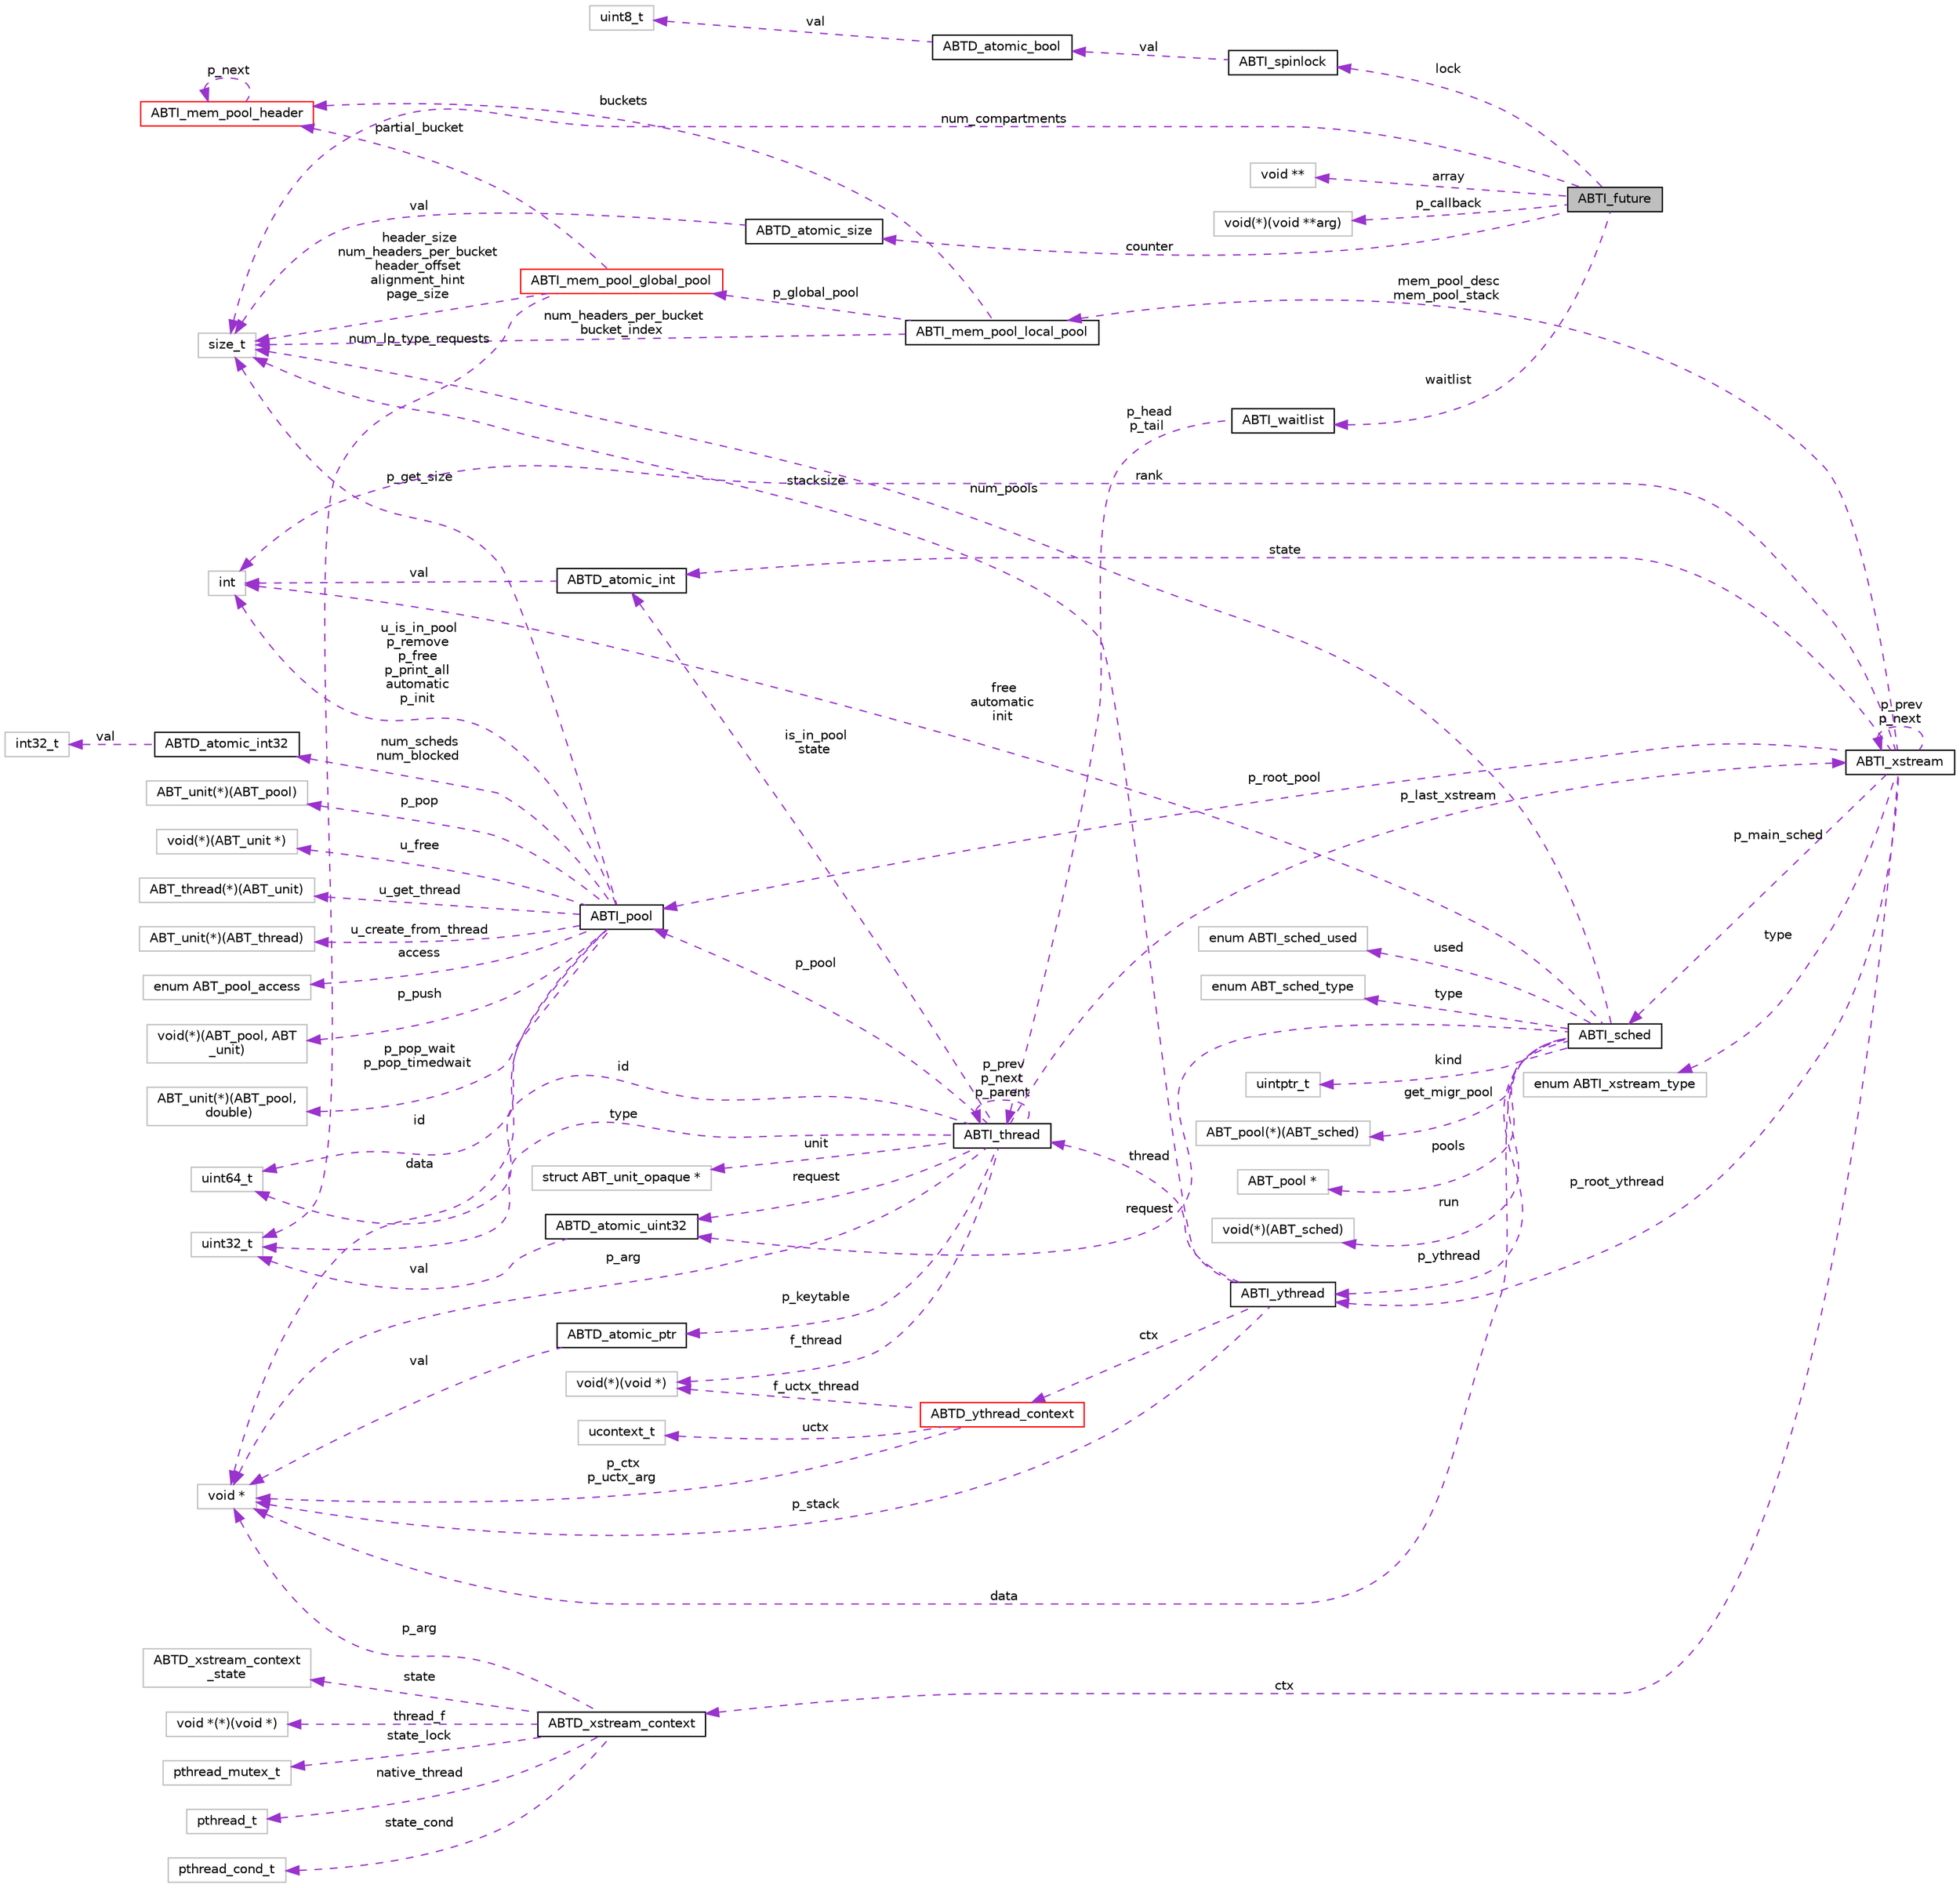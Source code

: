 digraph "ABTI_future"
{
 // LATEX_PDF_SIZE
  edge [fontname="Helvetica",fontsize="10",labelfontname="Helvetica",labelfontsize="10"];
  node [fontname="Helvetica",fontsize="10",shape=record];
  rankdir="LR";
  Node1 [label="ABTI_future",height=0.2,width=0.4,color="black", fillcolor="grey75", style="filled", fontcolor="black",tooltip=" "];
  Node2 -> Node1 [dir="back",color="darkorchid3",fontsize="10",style="dashed",label=" lock" ,fontname="Helvetica"];
  Node2 [label="ABTI_spinlock",height=0.2,width=0.4,color="black", fillcolor="white", style="filled",URL="$dc/d81/structABTI__spinlock.html",tooltip=" "];
  Node3 -> Node2 [dir="back",color="darkorchid3",fontsize="10",style="dashed",label=" val" ,fontname="Helvetica"];
  Node3 [label="ABTD_atomic_bool",height=0.2,width=0.4,color="black", fillcolor="white", style="filled",URL="$df/d2c/structABTD__atomic__bool.html",tooltip=" "];
  Node4 -> Node3 [dir="back",color="darkorchid3",fontsize="10",style="dashed",label=" val" ,fontname="Helvetica"];
  Node4 [label="uint8_t",height=0.2,width=0.4,color="grey75", fillcolor="white", style="filled",tooltip=" "];
  Node5 -> Node1 [dir="back",color="darkorchid3",fontsize="10",style="dashed",label=" array" ,fontname="Helvetica"];
  Node5 [label="void **",height=0.2,width=0.4,color="grey75", fillcolor="white", style="filled",tooltip=" "];
  Node6 -> Node1 [dir="back",color="darkorchid3",fontsize="10",style="dashed",label=" num_compartments" ,fontname="Helvetica"];
  Node6 [label="size_t",height=0.2,width=0.4,color="grey75", fillcolor="white", style="filled",tooltip=" "];
  Node7 -> Node1 [dir="back",color="darkorchid3",fontsize="10",style="dashed",label=" counter" ,fontname="Helvetica"];
  Node7 [label="ABTD_atomic_size",height=0.2,width=0.4,color="black", fillcolor="white", style="filled",URL="$d7/d5b/structABTD__atomic__size.html",tooltip=" "];
  Node6 -> Node7 [dir="back",color="darkorchid3",fontsize="10",style="dashed",label=" val" ,fontname="Helvetica"];
  Node8 -> Node1 [dir="back",color="darkorchid3",fontsize="10",style="dashed",label=" p_callback" ,fontname="Helvetica"];
  Node8 [label="void(*)(void **arg)",height=0.2,width=0.4,color="grey75", fillcolor="white", style="filled",tooltip=" "];
  Node9 -> Node1 [dir="back",color="darkorchid3",fontsize="10",style="dashed",label=" waitlist" ,fontname="Helvetica"];
  Node9 [label="ABTI_waitlist",height=0.2,width=0.4,color="black", fillcolor="white", style="filled",URL="$dd/d00/structABTI__waitlist.html",tooltip=" "];
  Node10 -> Node9 [dir="back",color="darkorchid3",fontsize="10",style="dashed",label=" p_head\np_tail" ,fontname="Helvetica"];
  Node10 [label="ABTI_thread",height=0.2,width=0.4,color="black", fillcolor="white", style="filled",URL="$d3/d55/structABTI__thread.html",tooltip=" "];
  Node11 -> Node10 [dir="back",color="darkorchid3",fontsize="10",style="dashed",label=" f_thread" ,fontname="Helvetica"];
  Node11 [label="void(*)(void *)",height=0.2,width=0.4,color="grey75", fillcolor="white", style="filled",tooltip=" "];
  Node12 -> Node10 [dir="back",color="darkorchid3",fontsize="10",style="dashed",label=" id" ,fontname="Helvetica"];
  Node12 [label="uint64_t",height=0.2,width=0.4,color="grey75", fillcolor="white", style="filled",tooltip=" "];
  Node10 -> Node10 [dir="back",color="darkorchid3",fontsize="10",style="dashed",label=" p_prev\np_next\np_parent" ,fontname="Helvetica"];
  Node13 -> Node10 [dir="back",color="darkorchid3",fontsize="10",style="dashed",label=" p_pool" ,fontname="Helvetica"];
  Node13 [label="ABTI_pool",height=0.2,width=0.4,color="black", fillcolor="white", style="filled",URL="$df/d65/structABTI__pool.html",tooltip=" "];
  Node14 -> Node13 [dir="back",color="darkorchid3",fontsize="10",style="dashed",label=" u_free" ,fontname="Helvetica"];
  Node14 [label="void(*)(ABT_unit *)",height=0.2,width=0.4,color="grey75", fillcolor="white", style="filled",tooltip=" "];
  Node15 -> Node13 [dir="back",color="darkorchid3",fontsize="10",style="dashed",label=" u_get_thread" ,fontname="Helvetica"];
  Node15 [label="ABT_thread(*)(ABT_unit)",height=0.2,width=0.4,color="grey75", fillcolor="white", style="filled",tooltip=" "];
  Node16 -> Node13 [dir="back",color="darkorchid3",fontsize="10",style="dashed",label=" u_create_from_thread" ,fontname="Helvetica"];
  Node16 [label="ABT_unit(*)(ABT_thread)",height=0.2,width=0.4,color="grey75", fillcolor="white", style="filled",tooltip=" "];
  Node12 -> Node13 [dir="back",color="darkorchid3",fontsize="10",style="dashed",label=" id" ,fontname="Helvetica"];
  Node17 -> Node13 [dir="back",color="darkorchid3",fontsize="10",style="dashed",label=" access" ,fontname="Helvetica"];
  Node17 [label="enum ABT_pool_access",height=0.2,width=0.4,color="grey75", fillcolor="white", style="filled",tooltip=" "];
  Node18 -> Node13 [dir="back",color="darkorchid3",fontsize="10",style="dashed",label=" p_push" ,fontname="Helvetica"];
  Node18 [label="void(*)(ABT_pool, ABT\l_unit)",height=0.2,width=0.4,color="grey75", fillcolor="white", style="filled",tooltip=" "];
  Node6 -> Node13 [dir="back",color="darkorchid3",fontsize="10",style="dashed",label=" p_get_size" ,fontname="Helvetica"];
  Node19 -> Node13 [dir="back",color="darkorchid3",fontsize="10",style="dashed",label=" p_pop_wait\np_pop_timedwait" ,fontname="Helvetica"];
  Node19 [label="ABT_unit(*)(ABT_pool,\l double)",height=0.2,width=0.4,color="grey75", fillcolor="white", style="filled",tooltip=" "];
  Node20 -> Node13 [dir="back",color="darkorchid3",fontsize="10",style="dashed",label=" u_is_in_pool\np_remove\np_free\np_print_all\nautomatic\np_init" ,fontname="Helvetica"];
  Node20 [label="int",height=0.2,width=0.4,color="grey75", fillcolor="white", style="filled",tooltip=" "];
  Node21 -> Node13 [dir="back",color="darkorchid3",fontsize="10",style="dashed",label=" num_scheds\nnum_blocked" ,fontname="Helvetica"];
  Node21 [label="ABTD_atomic_int32",height=0.2,width=0.4,color="black", fillcolor="white", style="filled",URL="$db/d9a/structABTD__atomic__int32.html",tooltip=" "];
  Node22 -> Node21 [dir="back",color="darkorchid3",fontsize="10",style="dashed",label=" val" ,fontname="Helvetica"];
  Node22 [label="int32_t",height=0.2,width=0.4,color="grey75", fillcolor="white", style="filled",tooltip=" "];
  Node23 -> Node13 [dir="back",color="darkorchid3",fontsize="10",style="dashed",label=" p_pop" ,fontname="Helvetica"];
  Node23 [label="ABT_unit(*)(ABT_pool)",height=0.2,width=0.4,color="grey75", fillcolor="white", style="filled",tooltip=" "];
  Node24 -> Node13 [dir="back",color="darkorchid3",fontsize="10",style="dashed",label=" data" ,fontname="Helvetica"];
  Node24 [label="void *",height=0.2,width=0.4,color="grey75", fillcolor="white", style="filled",tooltip=" "];
  Node25 -> Node10 [dir="back",color="darkorchid3",fontsize="10",style="dashed",label=" p_last_xstream" ,fontname="Helvetica"];
  Node25 [label="ABTI_xstream",height=0.2,width=0.4,color="black", fillcolor="white", style="filled",URL="$dc/d3f/structABTI__xstream.html",tooltip=" "];
  Node26 -> Node25 [dir="back",color="darkorchid3",fontsize="10",style="dashed",label=" ctx" ,fontname="Helvetica"];
  Node26 [label="ABTD_xstream_context",height=0.2,width=0.4,color="black", fillcolor="white", style="filled",URL="$df/dec/structABTD__xstream__context.html",tooltip=" "];
  Node27 -> Node26 [dir="back",color="darkorchid3",fontsize="10",style="dashed",label=" state" ,fontname="Helvetica"];
  Node27 [label="ABTD_xstream_context\l_state",height=0.2,width=0.4,color="grey75", fillcolor="white", style="filled",tooltip=" "];
  Node28 -> Node26 [dir="back",color="darkorchid3",fontsize="10",style="dashed",label=" thread_f" ,fontname="Helvetica"];
  Node28 [label="void *(*)(void *)",height=0.2,width=0.4,color="grey75", fillcolor="white", style="filled",tooltip=" "];
  Node29 -> Node26 [dir="back",color="darkorchid3",fontsize="10",style="dashed",label=" state_lock" ,fontname="Helvetica"];
  Node29 [label="pthread_mutex_t",height=0.2,width=0.4,color="grey75", fillcolor="white", style="filled",tooltip=" "];
  Node30 -> Node26 [dir="back",color="darkorchid3",fontsize="10",style="dashed",label=" native_thread" ,fontname="Helvetica"];
  Node30 [label="pthread_t",height=0.2,width=0.4,color="grey75", fillcolor="white", style="filled",tooltip=" "];
  Node31 -> Node26 [dir="back",color="darkorchid3",fontsize="10",style="dashed",label=" state_cond" ,fontname="Helvetica"];
  Node31 [label="pthread_cond_t",height=0.2,width=0.4,color="grey75", fillcolor="white", style="filled",tooltip=" "];
  Node24 -> Node26 [dir="back",color="darkorchid3",fontsize="10",style="dashed",label=" p_arg" ,fontname="Helvetica"];
  Node32 -> Node25 [dir="back",color="darkorchid3",fontsize="10",style="dashed",label=" p_main_sched" ,fontname="Helvetica"];
  Node32 [label="ABTI_sched",height=0.2,width=0.4,color="black", fillcolor="white", style="filled",URL="$d0/dd5/structABTI__sched.html",tooltip=" "];
  Node33 -> Node32 [dir="back",color="darkorchid3",fontsize="10",style="dashed",label=" get_migr_pool" ,fontname="Helvetica"];
  Node33 [label="ABT_pool(*)(ABT_sched)",height=0.2,width=0.4,color="grey75", fillcolor="white", style="filled",tooltip=" "];
  Node34 -> Node32 [dir="back",color="darkorchid3",fontsize="10",style="dashed",label=" p_ythread" ,fontname="Helvetica"];
  Node34 [label="ABTI_ythread",height=0.2,width=0.4,color="black", fillcolor="white", style="filled",URL="$d5/d5f/structABTI__ythread.html",tooltip=" "];
  Node10 -> Node34 [dir="back",color="darkorchid3",fontsize="10",style="dashed",label=" thread" ,fontname="Helvetica"];
  Node6 -> Node34 [dir="back",color="darkorchid3",fontsize="10",style="dashed",label=" stacksize" ,fontname="Helvetica"];
  Node35 -> Node34 [dir="back",color="darkorchid3",fontsize="10",style="dashed",label=" ctx" ,fontname="Helvetica"];
  Node35 [label="ABTD_ythread_context",height=0.2,width=0.4,color="red", fillcolor="white", style="filled",URL="$d8/df3/structABTD__ythread__context.html",tooltip=" "];
  Node11 -> Node35 [dir="back",color="darkorchid3",fontsize="10",style="dashed",label=" f_uctx_thread" ,fontname="Helvetica"];
  Node36 -> Node35 [dir="back",color="darkorchid3",fontsize="10",style="dashed",label=" uctx" ,fontname="Helvetica"];
  Node36 [label="ucontext_t",height=0.2,width=0.4,color="grey75", fillcolor="white", style="filled",tooltip=" "];
  Node24 -> Node35 [dir="back",color="darkorchid3",fontsize="10",style="dashed",label=" p_ctx\np_uctx_arg" ,fontname="Helvetica"];
  Node24 -> Node34 [dir="back",color="darkorchid3",fontsize="10",style="dashed",label=" p_stack" ,fontname="Helvetica"];
  Node6 -> Node32 [dir="back",color="darkorchid3",fontsize="10",style="dashed",label=" num_pools" ,fontname="Helvetica"];
  Node20 -> Node32 [dir="back",color="darkorchid3",fontsize="10",style="dashed",label=" free\nautomatic\ninit" ,fontname="Helvetica"];
  Node39 -> Node32 [dir="back",color="darkorchid3",fontsize="10",style="dashed",label=" run" ,fontname="Helvetica"];
  Node39 [label="void(*)(ABT_sched)",height=0.2,width=0.4,color="grey75", fillcolor="white", style="filled",tooltip=" "];
  Node40 -> Node32 [dir="back",color="darkorchid3",fontsize="10",style="dashed",label=" pools" ,fontname="Helvetica"];
  Node40 [label="ABT_pool *",height=0.2,width=0.4,color="grey75", fillcolor="white", style="filled",tooltip=" "];
  Node41 -> Node32 [dir="back",color="darkorchid3",fontsize="10",style="dashed",label=" request" ,fontname="Helvetica"];
  Node41 [label="ABTD_atomic_uint32",height=0.2,width=0.4,color="black", fillcolor="white", style="filled",URL="$db/df7/structABTD__atomic__uint32.html",tooltip=" "];
  Node42 -> Node41 [dir="back",color="darkorchid3",fontsize="10",style="dashed",label=" val" ,fontname="Helvetica"];
  Node42 [label="uint32_t",height=0.2,width=0.4,color="grey75", fillcolor="white", style="filled",tooltip=" "];
  Node43 -> Node32 [dir="back",color="darkorchid3",fontsize="10",style="dashed",label=" used" ,fontname="Helvetica"];
  Node43 [label="enum ABTI_sched_used",height=0.2,width=0.4,color="grey75", fillcolor="white", style="filled",tooltip=" "];
  Node24 -> Node32 [dir="back",color="darkorchid3",fontsize="10",style="dashed",label=" data" ,fontname="Helvetica"];
  Node44 -> Node32 [dir="back",color="darkorchid3",fontsize="10",style="dashed",label=" type" ,fontname="Helvetica"];
  Node44 [label="enum ABT_sched_type",height=0.2,width=0.4,color="grey75", fillcolor="white", style="filled",tooltip=" "];
  Node45 -> Node32 [dir="back",color="darkorchid3",fontsize="10",style="dashed",label=" kind" ,fontname="Helvetica"];
  Node45 [label="uintptr_t",height=0.2,width=0.4,color="grey75", fillcolor="white", style="filled",tooltip=" "];
  Node34 -> Node25 [dir="back",color="darkorchid3",fontsize="10",style="dashed",label=" p_root_ythread" ,fontname="Helvetica"];
  Node13 -> Node25 [dir="back",color="darkorchid3",fontsize="10",style="dashed",label=" p_root_pool" ,fontname="Helvetica"];
  Node46 -> Node25 [dir="back",color="darkorchid3",fontsize="10",style="dashed",label=" type" ,fontname="Helvetica"];
  Node46 [label="enum ABTI_xstream_type",height=0.2,width=0.4,color="grey75", fillcolor="white", style="filled",tooltip=" "];
  Node25 -> Node25 [dir="back",color="darkorchid3",fontsize="10",style="dashed",label=" p_prev\np_next" ,fontname="Helvetica"];
  Node47 -> Node25 [dir="back",color="darkorchid3",fontsize="10",style="dashed",label=" state" ,fontname="Helvetica"];
  Node47 [label="ABTD_atomic_int",height=0.2,width=0.4,color="black", fillcolor="white", style="filled",URL="$d5/df5/structABTD__atomic__int.html",tooltip=" "];
  Node20 -> Node47 [dir="back",color="darkorchid3",fontsize="10",style="dashed",label=" val" ,fontname="Helvetica"];
  Node20 -> Node25 [dir="back",color="darkorchid3",fontsize="10",style="dashed",label=" rank" ,fontname="Helvetica"];
  Node48 -> Node25 [dir="back",color="darkorchid3",fontsize="10",style="dashed",label=" mem_pool_desc\nmem_pool_stack" ,fontname="Helvetica"];
  Node48 [label="ABTI_mem_pool_local_pool",height=0.2,width=0.4,color="black", fillcolor="white", style="filled",URL="$d6/d69/structABTI__mem__pool__local__pool.html",tooltip=" "];
  Node6 -> Node48 [dir="back",color="darkorchid3",fontsize="10",style="dashed",label=" num_headers_per_bucket\nbucket_index" ,fontname="Helvetica"];
  Node49 -> Node48 [dir="back",color="darkorchid3",fontsize="10",style="dashed",label=" buckets" ,fontname="Helvetica"];
  Node49 [label="ABTI_mem_pool_header",height=0.2,width=0.4,color="red", fillcolor="white", style="filled",URL="$de/d24/structABTI__mem__pool__header.html",tooltip=" "];
  Node49 -> Node49 [dir="back",color="darkorchid3",fontsize="10",style="dashed",label=" p_next" ,fontname="Helvetica"];
  Node52 -> Node48 [dir="back",color="darkorchid3",fontsize="10",style="dashed",label=" p_global_pool" ,fontname="Helvetica"];
  Node52 [label="ABTI_mem_pool_global_pool",height=0.2,width=0.4,color="red", fillcolor="white", style="filled",URL="$d7/de4/structABTI__mem__pool__global__pool.html",tooltip=" "];
  Node6 -> Node52 [dir="back",color="darkorchid3",fontsize="10",style="dashed",label=" header_size\nnum_headers_per_bucket\nheader_offset\nalignment_hint\npage_size" ,fontname="Helvetica"];
  Node42 -> Node52 [dir="back",color="darkorchid3",fontsize="10",style="dashed",label=" num_lp_type_requests" ,fontname="Helvetica"];
  Node49 -> Node52 [dir="back",color="darkorchid3",fontsize="10",style="dashed",label=" partial_bucket" ,fontname="Helvetica"];
  Node42 -> Node10 [dir="back",color="darkorchid3",fontsize="10",style="dashed",label=" type" ,fontname="Helvetica"];
  Node47 -> Node10 [dir="back",color="darkorchid3",fontsize="10",style="dashed",label=" is_in_pool\nstate" ,fontname="Helvetica"];
  Node38 -> Node10 [dir="back",color="darkorchid3",fontsize="10",style="dashed",label=" p_keytable" ,fontname="Helvetica"];
  Node38 [label="ABTD_atomic_ptr",height=0.2,width=0.4,color="black", fillcolor="white", style="filled",URL="$df/d5b/structABTD__atomic__ptr.html",tooltip=" "];
  Node24 -> Node38 [dir="back",color="darkorchid3",fontsize="10",style="dashed",label=" val" ,fontname="Helvetica"];
  Node41 -> Node10 [dir="back",color="darkorchid3",fontsize="10",style="dashed",label=" request" ,fontname="Helvetica"];
  Node24 -> Node10 [dir="back",color="darkorchid3",fontsize="10",style="dashed",label=" p_arg" ,fontname="Helvetica"];
  Node54 -> Node10 [dir="back",color="darkorchid3",fontsize="10",style="dashed",label=" unit" ,fontname="Helvetica"];
  Node54 [label="struct ABT_unit_opaque *",height=0.2,width=0.4,color="grey75", fillcolor="white", style="filled",tooltip=" "];
}
